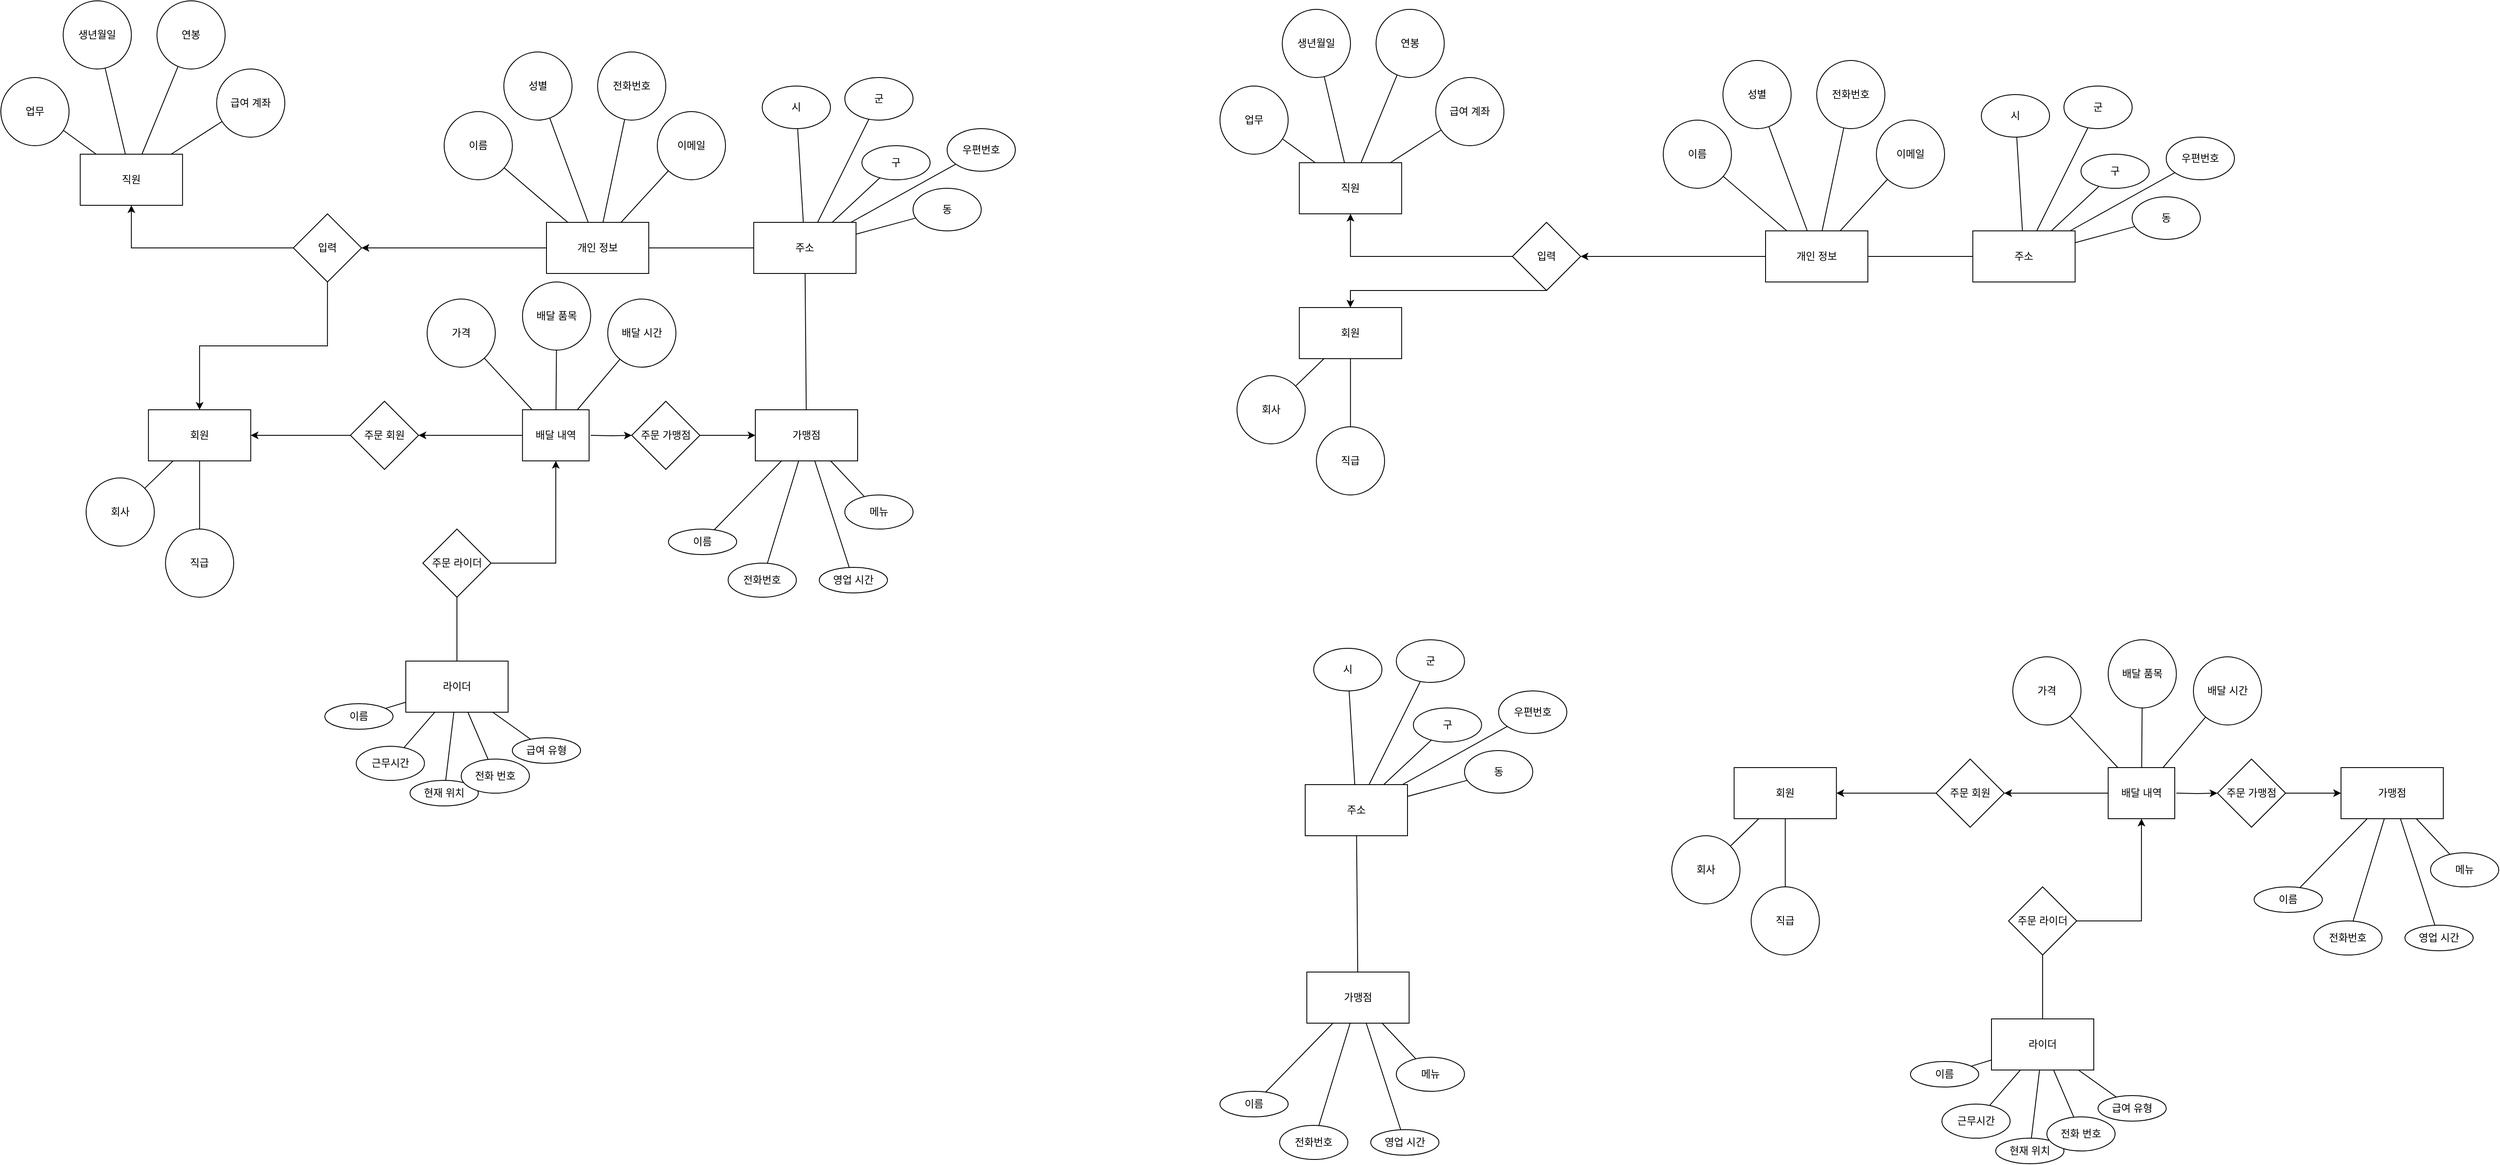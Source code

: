 <mxfile version="22.0.6" type="github">
  <diagram id="R2lEEEUBdFMjLlhIrx00" name="Page-1">
    <mxGraphModel dx="3371" dy="1489" grid="1" gridSize="10" guides="1" tooltips="1" connect="1" arrows="1" fold="1" page="0" pageScale="1" pageWidth="850" pageHeight="1100" math="0" shadow="0" extFonts="Permanent Marker^https://fonts.googleapis.com/css?family=Permanent+Marker">
      <root>
        <mxCell id="0" />
        <mxCell id="1" parent="0" />
        <mxCell id="9QXfI7t6Q8YMWa2osV04-4" value="" style="rounded=0;orthogonalLoop=1;jettySize=auto;html=1;endArrow=none;endFill=0;" parent="1" source="9QXfI7t6Q8YMWa2osV04-1" edge="1">
          <mxGeometry relative="1" as="geometry">
            <mxPoint x="-530.0" y="209.622" as="targetPoint" />
          </mxGeometry>
        </mxCell>
        <mxCell id="9QXfI7t6Q8YMWa2osV04-8" value="" style="rounded=0;orthogonalLoop=1;jettySize=auto;html=1;endArrow=none;endFill=0;" parent="1" source="9QXfI7t6Q8YMWa2osV04-1" target="9QXfI7t6Q8YMWa2osV04-5" edge="1">
          <mxGeometry relative="1" as="geometry" />
        </mxCell>
        <mxCell id="9QXfI7t6Q8YMWa2osV04-10" value="" style="rounded=0;orthogonalLoop=1;jettySize=auto;html=1;endArrow=none;endFill=0;" parent="1" source="9QXfI7t6Q8YMWa2osV04-1" target="9QXfI7t6Q8YMWa2osV04-9" edge="1">
          <mxGeometry relative="1" as="geometry" />
        </mxCell>
        <mxCell id="9QXfI7t6Q8YMWa2osV04-12" value="" style="rounded=0;orthogonalLoop=1;jettySize=auto;html=1;endArrow=none;endFill=0;" parent="1" source="9QXfI7t6Q8YMWa2osV04-1" target="9QXfI7t6Q8YMWa2osV04-11" edge="1">
          <mxGeometry relative="1" as="geometry" />
        </mxCell>
        <mxCell id="9QXfI7t6Q8YMWa2osV04-1" value="직원" style="rounded=0;whiteSpace=wrap;html=1;" parent="1" vertex="1">
          <mxGeometry x="-506.88" y="240" width="120" height="60" as="geometry" />
        </mxCell>
        <mxCell id="9QXfI7t6Q8YMWa2osV04-3" value="업무" style="ellipse;whiteSpace=wrap;html=1;rounded=0;" parent="1" vertex="1">
          <mxGeometry x="-600" y="150" width="80" height="80" as="geometry" />
        </mxCell>
        <mxCell id="9QXfI7t6Q8YMWa2osV04-5" value="생년월일" style="ellipse;whiteSpace=wrap;html=1;rounded=0;" parent="1" vertex="1">
          <mxGeometry x="-526.88" y="60" width="80" height="80" as="geometry" />
        </mxCell>
        <mxCell id="9QXfI7t6Q8YMWa2osV04-9" value="연봉" style="ellipse;whiteSpace=wrap;html=1;rounded=0;" parent="1" vertex="1">
          <mxGeometry x="-416.88" y="60" width="80" height="80" as="geometry" />
        </mxCell>
        <mxCell id="9QXfI7t6Q8YMWa2osV04-11" value="급여 계좌" style="ellipse;whiteSpace=wrap;html=1;rounded=0;" parent="1" vertex="1">
          <mxGeometry x="-346.88" y="140" width="80" height="80" as="geometry" />
        </mxCell>
        <mxCell id="9QXfI7t6Q8YMWa2osV04-15" value="" style="rounded=0;orthogonalLoop=1;jettySize=auto;html=1;endArrow=none;endFill=0;" parent="1" source="9QXfI7t6Q8YMWa2osV04-13" target="9QXfI7t6Q8YMWa2osV04-14" edge="1">
          <mxGeometry relative="1" as="geometry" />
        </mxCell>
        <mxCell id="9QXfI7t6Q8YMWa2osV04-17" value="" style="rounded=0;orthogonalLoop=1;jettySize=auto;html=1;endArrow=none;endFill=0;" parent="1" source="9QXfI7t6Q8YMWa2osV04-13" target="9QXfI7t6Q8YMWa2osV04-16" edge="1">
          <mxGeometry relative="1" as="geometry" />
        </mxCell>
        <mxCell id="9QXfI7t6Q8YMWa2osV04-19" value="" style="rounded=0;orthogonalLoop=1;jettySize=auto;html=1;endArrow=none;endFill=0;" parent="1" source="9QXfI7t6Q8YMWa2osV04-13" target="9QXfI7t6Q8YMWa2osV04-18" edge="1">
          <mxGeometry relative="1" as="geometry" />
        </mxCell>
        <mxCell id="9QXfI7t6Q8YMWa2osV04-21" value="" style="rounded=0;orthogonalLoop=1;jettySize=auto;html=1;endArrow=none;endFill=0;" parent="1" source="9QXfI7t6Q8YMWa2osV04-13" target="9QXfI7t6Q8YMWa2osV04-20" edge="1">
          <mxGeometry relative="1" as="geometry" />
        </mxCell>
        <mxCell id="9QXfI7t6Q8YMWa2osV04-42" style="rounded=0;orthogonalLoop=1;jettySize=auto;html=1;exitX=0;exitY=0.5;exitDx=0;exitDy=0;" parent="1" source="9QXfI7t6Q8YMWa2osV04-13" target="9QXfI7t6Q8YMWa2osV04-36" edge="1">
          <mxGeometry relative="1" as="geometry" />
        </mxCell>
        <mxCell id="9QXfI7t6Q8YMWa2osV04-13" value="개인 정보" style="rounded=0;whiteSpace=wrap;html=1;" parent="1" vertex="1">
          <mxGeometry x="40" y="320" width="120" height="60" as="geometry" />
        </mxCell>
        <mxCell id="9QXfI7t6Q8YMWa2osV04-14" value="이름" style="ellipse;whiteSpace=wrap;html=1;rounded=0;" parent="1" vertex="1">
          <mxGeometry x="-80" y="190" width="80" height="80" as="geometry" />
        </mxCell>
        <mxCell id="9QXfI7t6Q8YMWa2osV04-16" value="성별" style="ellipse;whiteSpace=wrap;html=1;rounded=0;" parent="1" vertex="1">
          <mxGeometry x="-10" y="120" width="80" height="80" as="geometry" />
        </mxCell>
        <mxCell id="9QXfI7t6Q8YMWa2osV04-18" value="전화번호" style="ellipse;whiteSpace=wrap;html=1;rounded=0;" parent="1" vertex="1">
          <mxGeometry x="100" y="120" width="80" height="80" as="geometry" />
        </mxCell>
        <mxCell id="9QXfI7t6Q8YMWa2osV04-20" value="이메일" style="ellipse;whiteSpace=wrap;html=1;rounded=0;" parent="1" vertex="1">
          <mxGeometry x="170" y="190" width="80" height="80" as="geometry" />
        </mxCell>
        <mxCell id="9QXfI7t6Q8YMWa2osV04-25" value="" style="rounded=0;orthogonalLoop=1;jettySize=auto;html=1;endArrow=none;endFill=0;" parent="1" source="9QXfI7t6Q8YMWa2osV04-22" target="9QXfI7t6Q8YMWa2osV04-24" edge="1">
          <mxGeometry relative="1" as="geometry" />
        </mxCell>
        <mxCell id="9QXfI7t6Q8YMWa2osV04-28" value="" style="rounded=0;orthogonalLoop=1;jettySize=auto;html=1;endArrow=none;endFill=0;" parent="1" source="9QXfI7t6Q8YMWa2osV04-22" target="9QXfI7t6Q8YMWa2osV04-27" edge="1">
          <mxGeometry relative="1" as="geometry" />
        </mxCell>
        <mxCell id="9QXfI7t6Q8YMWa2osV04-30" value="" style="rounded=0;orthogonalLoop=1;jettySize=auto;html=1;endArrow=none;endFill=0;" parent="1" source="9QXfI7t6Q8YMWa2osV04-22" target="9QXfI7t6Q8YMWa2osV04-29" edge="1">
          <mxGeometry relative="1" as="geometry" />
        </mxCell>
        <mxCell id="9QXfI7t6Q8YMWa2osV04-33" value="" style="rounded=0;orthogonalLoop=1;jettySize=auto;html=1;endArrow=none;endFill=0;" parent="1" source="9QXfI7t6Q8YMWa2osV04-22" target="9QXfI7t6Q8YMWa2osV04-32" edge="1">
          <mxGeometry relative="1" as="geometry" />
        </mxCell>
        <mxCell id="9QXfI7t6Q8YMWa2osV04-35" value="" style="rounded=0;orthogonalLoop=1;jettySize=auto;html=1;endArrow=none;endFill=0;" parent="1" source="9QXfI7t6Q8YMWa2osV04-22" target="9QXfI7t6Q8YMWa2osV04-34" edge="1">
          <mxGeometry relative="1" as="geometry" />
        </mxCell>
        <mxCell id="9QXfI7t6Q8YMWa2osV04-40" style="rounded=0;orthogonalLoop=1;jettySize=auto;html=1;exitX=0;exitY=0.5;exitDx=0;exitDy=0;entryX=1;entryY=0.5;entryDx=0;entryDy=0;strokeColor=none;" parent="1" source="9QXfI7t6Q8YMWa2osV04-22" target="9QXfI7t6Q8YMWa2osV04-13" edge="1">
          <mxGeometry relative="1" as="geometry" />
        </mxCell>
        <mxCell id="9QXfI7t6Q8YMWa2osV04-41" style="edgeStyle=orthogonalEdgeStyle;rounded=0;orthogonalLoop=1;jettySize=auto;html=1;exitX=0;exitY=0.5;exitDx=0;exitDy=0;entryX=1;entryY=0.5;entryDx=0;entryDy=0;endArrow=none;endFill=0;" parent="1" source="9QXfI7t6Q8YMWa2osV04-22" target="9QXfI7t6Q8YMWa2osV04-13" edge="1">
          <mxGeometry relative="1" as="geometry" />
        </mxCell>
        <mxCell id="9QXfI7t6Q8YMWa2osV04-22" value="주소" style="rounded=0;whiteSpace=wrap;html=1;" parent="1" vertex="1">
          <mxGeometry x="283.12" y="320" width="120" height="60" as="geometry" />
        </mxCell>
        <mxCell id="9QXfI7t6Q8YMWa2osV04-24" value="시" style="ellipse;whiteSpace=wrap;html=1;rounded=0;" parent="1" vertex="1">
          <mxGeometry x="293.12" y="160" width="80" height="50" as="geometry" />
        </mxCell>
        <mxCell id="9QXfI7t6Q8YMWa2osV04-27" value="군" style="ellipse;whiteSpace=wrap;html=1;rounded=0;" parent="1" vertex="1">
          <mxGeometry x="390" y="150" width="80" height="50" as="geometry" />
        </mxCell>
        <mxCell id="9QXfI7t6Q8YMWa2osV04-29" value="구" style="ellipse;whiteSpace=wrap;html=1;rounded=0;" parent="1" vertex="1">
          <mxGeometry x="410" y="230" width="80" height="40" as="geometry" />
        </mxCell>
        <mxCell id="9QXfI7t6Q8YMWa2osV04-32" value="동" style="ellipse;whiteSpace=wrap;html=1;rounded=0;" parent="1" vertex="1">
          <mxGeometry x="470" y="280" width="80" height="50" as="geometry" />
        </mxCell>
        <mxCell id="9QXfI7t6Q8YMWa2osV04-34" value="우편번호" style="ellipse;whiteSpace=wrap;html=1;rounded=0;" parent="1" vertex="1">
          <mxGeometry x="510" y="210" width="80" height="50" as="geometry" />
        </mxCell>
        <mxCell id="9QXfI7t6Q8YMWa2osV04-53" style="edgeStyle=orthogonalEdgeStyle;rounded=0;orthogonalLoop=1;jettySize=auto;html=1;exitX=0.5;exitY=1;exitDx=0;exitDy=0;" parent="1" source="9QXfI7t6Q8YMWa2osV04-36" target="9QXfI7t6Q8YMWa2osV04-48" edge="1">
          <mxGeometry relative="1" as="geometry" />
        </mxCell>
        <mxCell id="9QXfI7t6Q8YMWa2osV04-120" style="edgeStyle=orthogonalEdgeStyle;rounded=0;orthogonalLoop=1;jettySize=auto;html=1;entryX=0.5;entryY=1;entryDx=0;entryDy=0;" parent="1" source="9QXfI7t6Q8YMWa2osV04-36" target="9QXfI7t6Q8YMWa2osV04-1" edge="1">
          <mxGeometry relative="1" as="geometry">
            <Array as="points">
              <mxPoint x="-447" y="350" />
            </Array>
          </mxGeometry>
        </mxCell>
        <mxCell id="9QXfI7t6Q8YMWa2osV04-36" value="입력" style="rhombus;whiteSpace=wrap;html=1;rounded=0;" parent="1" vertex="1">
          <mxGeometry x="-256.88" y="310" width="80" height="80" as="geometry" />
        </mxCell>
        <mxCell id="9QXfI7t6Q8YMWa2osV04-44" value="" style="rounded=0;orthogonalLoop=1;jettySize=auto;html=1;endArrow=none;endFill=0;" parent="1" source="9QXfI7t6Q8YMWa2osV04-48" target="9QXfI7t6Q8YMWa2osV04-49" edge="1">
          <mxGeometry relative="1" as="geometry">
            <mxPoint x="-450.0" y="479.622" as="targetPoint" />
          </mxGeometry>
        </mxCell>
        <mxCell id="9QXfI7t6Q8YMWa2osV04-45" value="" style="rounded=0;orthogonalLoop=1;jettySize=auto;html=1;endArrow=none;endFill=0;" parent="1" source="9QXfI7t6Q8YMWa2osV04-48" target="9QXfI7t6Q8YMWa2osV04-50" edge="1">
          <mxGeometry relative="1" as="geometry" />
        </mxCell>
        <mxCell id="9QXfI7t6Q8YMWa2osV04-48" value="회원" style="rounded=0;whiteSpace=wrap;html=1;" parent="1" vertex="1">
          <mxGeometry x="-426.88" y="540" width="120" height="60" as="geometry" />
        </mxCell>
        <mxCell id="9QXfI7t6Q8YMWa2osV04-49" value="회사" style="ellipse;whiteSpace=wrap;html=1;rounded=0;" parent="1" vertex="1">
          <mxGeometry x="-500" y="620" width="80" height="80" as="geometry" />
        </mxCell>
        <mxCell id="9QXfI7t6Q8YMWa2osV04-50" value="직급" style="ellipse;whiteSpace=wrap;html=1;rounded=0;" parent="1" vertex="1">
          <mxGeometry x="-406.88" y="680" width="80" height="80" as="geometry" />
        </mxCell>
        <mxCell id="9QXfI7t6Q8YMWa2osV04-58" value="" style="rounded=0;orthogonalLoop=1;jettySize=auto;html=1;endArrow=none;endFill=0;" parent="1" source="9QXfI7t6Q8YMWa2osV04-60" target="9QXfI7t6Q8YMWa2osV04-61" edge="1">
          <mxGeometry relative="1" as="geometry">
            <mxPoint x="-136.56" y="734.622" as="targetPoint" />
          </mxGeometry>
        </mxCell>
        <mxCell id="9QXfI7t6Q8YMWa2osV04-59" value="" style="rounded=0;orthogonalLoop=1;jettySize=auto;html=1;endArrow=none;endFill=0;" parent="1" source="9QXfI7t6Q8YMWa2osV04-60" target="9QXfI7t6Q8YMWa2osV04-62" edge="1">
          <mxGeometry relative="1" as="geometry" />
        </mxCell>
        <mxCell id="9QXfI7t6Q8YMWa2osV04-69" value="" style="rounded=0;orthogonalLoop=1;jettySize=auto;html=1;endArrow=none;endFill=0;" parent="1" source="9QXfI7t6Q8YMWa2osV04-60" target="9QXfI7t6Q8YMWa2osV04-68" edge="1">
          <mxGeometry relative="1" as="geometry" />
        </mxCell>
        <mxCell id="9QXfI7t6Q8YMWa2osV04-71" value="" style="rounded=0;orthogonalLoop=1;jettySize=auto;html=1;endArrow=none;endFill=0;" parent="1" source="9QXfI7t6Q8YMWa2osV04-60" target="9QXfI7t6Q8YMWa2osV04-70" edge="1">
          <mxGeometry relative="1" as="geometry" />
        </mxCell>
        <mxCell id="9QXfI7t6Q8YMWa2osV04-74" value="" style="rounded=0;orthogonalLoop=1;jettySize=auto;html=1;endArrow=none;endFill=0;" parent="1" source="9QXfI7t6Q8YMWa2osV04-60" target="9QXfI7t6Q8YMWa2osV04-73" edge="1">
          <mxGeometry relative="1" as="geometry" />
        </mxCell>
        <mxCell id="9QXfI7t6Q8YMWa2osV04-123" style="edgeStyle=orthogonalEdgeStyle;rounded=0;orthogonalLoop=1;jettySize=auto;html=1;entryX=0.5;entryY=1;entryDx=0;entryDy=0;endArrow=none;endFill=0;" parent="1" source="9QXfI7t6Q8YMWa2osV04-60" target="9QXfI7t6Q8YMWa2osV04-114" edge="1">
          <mxGeometry relative="1" as="geometry" />
        </mxCell>
        <mxCell id="9QXfI7t6Q8YMWa2osV04-60" value="라이더" style="rounded=0;whiteSpace=wrap;html=1;" parent="1" vertex="1">
          <mxGeometry x="-125" y="835" width="120" height="60" as="geometry" />
        </mxCell>
        <mxCell id="9QXfI7t6Q8YMWa2osV04-61" value="이름" style="ellipse;whiteSpace=wrap;html=1;rounded=0;" parent="1" vertex="1">
          <mxGeometry x="-220" y="885" width="80" height="30" as="geometry" />
        </mxCell>
        <mxCell id="9QXfI7t6Q8YMWa2osV04-62" value="근무시간" style="ellipse;whiteSpace=wrap;html=1;rounded=0;" parent="1" vertex="1">
          <mxGeometry x="-183.12" y="935" width="80" height="40" as="geometry" />
        </mxCell>
        <mxCell id="9QXfI7t6Q8YMWa2osV04-68" value="현재 위치" style="ellipse;whiteSpace=wrap;html=1;rounded=0;" parent="1" vertex="1">
          <mxGeometry x="-120" y="975" width="80" height="30" as="geometry" />
        </mxCell>
        <mxCell id="9QXfI7t6Q8YMWa2osV04-70" value="전화 번호" style="ellipse;whiteSpace=wrap;html=1;rounded=0;" parent="1" vertex="1">
          <mxGeometry x="-60" y="950" width="80" height="40" as="geometry" />
        </mxCell>
        <mxCell id="9QXfI7t6Q8YMWa2osV04-73" value="급여 유형" style="ellipse;whiteSpace=wrap;html=1;rounded=0;" parent="1" vertex="1">
          <mxGeometry y="925" width="80" height="30" as="geometry" />
        </mxCell>
        <mxCell id="9QXfI7t6Q8YMWa2osV04-133" style="edgeStyle=orthogonalEdgeStyle;rounded=0;orthogonalLoop=1;jettySize=auto;html=1;entryX=0;entryY=0.5;entryDx=0;entryDy=0;" parent="1" target="9QXfI7t6Q8YMWa2osV04-126" edge="1">
          <mxGeometry relative="1" as="geometry">
            <mxPoint x="91.88" y="570" as="sourcePoint" />
          </mxGeometry>
        </mxCell>
        <mxCell id="9QXfI7t6Q8YMWa2osV04-79" value="" style="rounded=0;orthogonalLoop=1;jettySize=auto;html=1;endArrow=none;endFill=0;" parent="1" source="9QXfI7t6Q8YMWa2osV04-84" target="9QXfI7t6Q8YMWa2osV04-85" edge="1">
          <mxGeometry relative="1" as="geometry">
            <mxPoint x="256.56" y="479.622" as="targetPoint" />
          </mxGeometry>
        </mxCell>
        <mxCell id="9QXfI7t6Q8YMWa2osV04-80" value="" style="rounded=0;orthogonalLoop=1;jettySize=auto;html=1;endArrow=none;endFill=0;" parent="1" source="9QXfI7t6Q8YMWa2osV04-84" target="9QXfI7t6Q8YMWa2osV04-86" edge="1">
          <mxGeometry relative="1" as="geometry" />
        </mxCell>
        <mxCell id="9QXfI7t6Q8YMWa2osV04-81" value="" style="rounded=0;orthogonalLoop=1;jettySize=auto;html=1;endArrow=none;endFill=0;" parent="1" source="9QXfI7t6Q8YMWa2osV04-84" target="9QXfI7t6Q8YMWa2osV04-87" edge="1">
          <mxGeometry relative="1" as="geometry" />
        </mxCell>
        <mxCell id="9QXfI7t6Q8YMWa2osV04-82" value="" style="rounded=0;orthogonalLoop=1;jettySize=auto;html=1;endArrow=none;endFill=0;" parent="1" source="9QXfI7t6Q8YMWa2osV04-84" target="9QXfI7t6Q8YMWa2osV04-88" edge="1">
          <mxGeometry relative="1" as="geometry" />
        </mxCell>
        <mxCell id="9QXfI7t6Q8YMWa2osV04-92" style="rounded=0;orthogonalLoop=1;jettySize=auto;html=1;endArrow=none;endFill=0;" parent="1" source="9QXfI7t6Q8YMWa2osV04-84" target="9QXfI7t6Q8YMWa2osV04-22" edge="1">
          <mxGeometry relative="1" as="geometry" />
        </mxCell>
        <mxCell id="9QXfI7t6Q8YMWa2osV04-84" value="가맹점" style="rounded=0;whiteSpace=wrap;html=1;" parent="1" vertex="1">
          <mxGeometry x="285" y="540" width="120" height="60" as="geometry" />
        </mxCell>
        <mxCell id="9QXfI7t6Q8YMWa2osV04-85" value="이름" style="ellipse;whiteSpace=wrap;html=1;rounded=0;" parent="1" vertex="1">
          <mxGeometry x="183.12" y="680" width="80" height="30" as="geometry" />
        </mxCell>
        <mxCell id="9QXfI7t6Q8YMWa2osV04-86" value="전화번호" style="ellipse;whiteSpace=wrap;html=1;rounded=0;" parent="1" vertex="1">
          <mxGeometry x="253.12" y="720" width="80" height="40" as="geometry" />
        </mxCell>
        <mxCell id="9QXfI7t6Q8YMWa2osV04-87" value="영업 시간" style="ellipse;whiteSpace=wrap;html=1;rounded=0;" parent="1" vertex="1">
          <mxGeometry x="360" y="725" width="80" height="30" as="geometry" />
        </mxCell>
        <mxCell id="9QXfI7t6Q8YMWa2osV04-88" value="메뉴" style="ellipse;whiteSpace=wrap;html=1;rounded=0;" parent="1" vertex="1">
          <mxGeometry x="390" y="640" width="80" height="40" as="geometry" />
        </mxCell>
        <mxCell id="9QXfI7t6Q8YMWa2osV04-99" value="가격" style="ellipse;whiteSpace=wrap;html=1;rounded=0;" parent="1" vertex="1">
          <mxGeometry x="-100" y="410" width="80" height="80" as="geometry" />
        </mxCell>
        <mxCell id="9QXfI7t6Q8YMWa2osV04-102" value="배달 품목" style="ellipse;whiteSpace=wrap;html=1;rounded=0;" parent="1" vertex="1">
          <mxGeometry x="11.88" y="390" width="80" height="80" as="geometry" />
        </mxCell>
        <mxCell id="9QXfI7t6Q8YMWa2osV04-104" value="배달 시간" style="ellipse;whiteSpace=wrap;html=1;rounded=0;" parent="1" vertex="1">
          <mxGeometry x="111.88" y="410" width="80" height="80" as="geometry" />
        </mxCell>
        <mxCell id="9QXfI7t6Q8YMWa2osV04-137" style="edgeStyle=orthogonalEdgeStyle;rounded=0;orthogonalLoop=1;jettySize=auto;html=1;entryX=0.5;entryY=1;entryDx=0;entryDy=0;" parent="1" source="9QXfI7t6Q8YMWa2osV04-114" target="9QXfI7t6Q8YMWa2osV04-135" edge="1">
          <mxGeometry relative="1" as="geometry" />
        </mxCell>
        <mxCell id="9QXfI7t6Q8YMWa2osV04-114" value="주문 라이더" style="rhombus;whiteSpace=wrap;html=1;rounded=0;" parent="1" vertex="1">
          <mxGeometry x="-105" y="680" width="80" height="80" as="geometry" />
        </mxCell>
        <mxCell id="9QXfI7t6Q8YMWa2osV04-134" style="edgeStyle=orthogonalEdgeStyle;rounded=0;orthogonalLoop=1;jettySize=auto;html=1;" parent="1" source="9QXfI7t6Q8YMWa2osV04-126" target="9QXfI7t6Q8YMWa2osV04-84" edge="1">
          <mxGeometry relative="1" as="geometry" />
        </mxCell>
        <mxCell id="9QXfI7t6Q8YMWa2osV04-126" value="주문 가맹점" style="rhombus;whiteSpace=wrap;html=1;rounded=0;" parent="1" vertex="1">
          <mxGeometry x="140" y="530" width="80" height="80" as="geometry" />
        </mxCell>
        <mxCell id="4HgNDF0jEz5Vo_mztQcL-87" style="edgeStyle=orthogonalEdgeStyle;rounded=0;orthogonalLoop=1;jettySize=auto;html=1;exitX=0;exitY=0.5;exitDx=0;exitDy=0;" edge="1" parent="1" source="9QXfI7t6Q8YMWa2osV04-129" target="9QXfI7t6Q8YMWa2osV04-48">
          <mxGeometry relative="1" as="geometry" />
        </mxCell>
        <mxCell id="9QXfI7t6Q8YMWa2osV04-129" value="주문 회원" style="rhombus;whiteSpace=wrap;html=1;rounded=0;" parent="1" vertex="1">
          <mxGeometry x="-190" y="530" width="80" height="80" as="geometry" />
        </mxCell>
        <mxCell id="9QXfI7t6Q8YMWa2osV04-139" style="rounded=0;orthogonalLoop=1;jettySize=auto;html=1;endArrow=none;endFill=0;" parent="1" source="9QXfI7t6Q8YMWa2osV04-135" target="9QXfI7t6Q8YMWa2osV04-102" edge="1">
          <mxGeometry relative="1" as="geometry" />
        </mxCell>
        <mxCell id="9QXfI7t6Q8YMWa2osV04-140" style="rounded=0;orthogonalLoop=1;jettySize=auto;html=1;endArrow=none;endFill=0;" parent="1" source="9QXfI7t6Q8YMWa2osV04-135" target="9QXfI7t6Q8YMWa2osV04-104" edge="1">
          <mxGeometry relative="1" as="geometry" />
        </mxCell>
        <mxCell id="4HgNDF0jEz5Vo_mztQcL-85" style="edgeStyle=orthogonalEdgeStyle;rounded=0;orthogonalLoop=1;jettySize=auto;html=1;entryX=1;entryY=0.5;entryDx=0;entryDy=0;" edge="1" parent="1" source="9QXfI7t6Q8YMWa2osV04-135" target="9QXfI7t6Q8YMWa2osV04-129">
          <mxGeometry relative="1" as="geometry" />
        </mxCell>
        <mxCell id="9QXfI7t6Q8YMWa2osV04-135" value="배달 내역" style="whiteSpace=wrap;html=1;" parent="1" vertex="1">
          <mxGeometry x="11.88" y="540" width="78.12" height="60" as="geometry" />
        </mxCell>
        <mxCell id="9QXfI7t6Q8YMWa2osV04-138" style="rounded=0;orthogonalLoop=1;jettySize=auto;html=1;endArrow=none;endFill=0;" parent="1" source="9QXfI7t6Q8YMWa2osV04-135" target="9QXfI7t6Q8YMWa2osV04-99" edge="1">
          <mxGeometry relative="1" as="geometry" />
        </mxCell>
        <mxCell id="4HgNDF0jEz5Vo_mztQcL-110" value="" style="rounded=0;orthogonalLoop=1;jettySize=auto;html=1;endArrow=none;endFill=0;" edge="1" parent="1" source="4HgNDF0jEz5Vo_mztQcL-114">
          <mxGeometry relative="1" as="geometry">
            <mxPoint x="900.0" y="219.622" as="targetPoint" />
          </mxGeometry>
        </mxCell>
        <mxCell id="4HgNDF0jEz5Vo_mztQcL-111" value="" style="rounded=0;orthogonalLoop=1;jettySize=auto;html=1;endArrow=none;endFill=0;" edge="1" parent="1" source="4HgNDF0jEz5Vo_mztQcL-114" target="4HgNDF0jEz5Vo_mztQcL-116">
          <mxGeometry relative="1" as="geometry" />
        </mxCell>
        <mxCell id="4HgNDF0jEz5Vo_mztQcL-112" value="" style="rounded=0;orthogonalLoop=1;jettySize=auto;html=1;endArrow=none;endFill=0;" edge="1" parent="1" source="4HgNDF0jEz5Vo_mztQcL-114" target="4HgNDF0jEz5Vo_mztQcL-117">
          <mxGeometry relative="1" as="geometry" />
        </mxCell>
        <mxCell id="4HgNDF0jEz5Vo_mztQcL-113" value="" style="rounded=0;orthogonalLoop=1;jettySize=auto;html=1;endArrow=none;endFill=0;" edge="1" parent="1" source="4HgNDF0jEz5Vo_mztQcL-114" target="4HgNDF0jEz5Vo_mztQcL-118">
          <mxGeometry relative="1" as="geometry" />
        </mxCell>
        <mxCell id="4HgNDF0jEz5Vo_mztQcL-114" value="직원" style="rounded=0;whiteSpace=wrap;html=1;" vertex="1" parent="1">
          <mxGeometry x="923.12" y="250" width="120" height="60" as="geometry" />
        </mxCell>
        <mxCell id="4HgNDF0jEz5Vo_mztQcL-115" value="업무" style="ellipse;whiteSpace=wrap;html=1;rounded=0;" vertex="1" parent="1">
          <mxGeometry x="830" y="160" width="80" height="80" as="geometry" />
        </mxCell>
        <mxCell id="4HgNDF0jEz5Vo_mztQcL-116" value="생년월일" style="ellipse;whiteSpace=wrap;html=1;rounded=0;" vertex="1" parent="1">
          <mxGeometry x="903.12" y="70" width="80" height="80" as="geometry" />
        </mxCell>
        <mxCell id="4HgNDF0jEz5Vo_mztQcL-117" value="연봉" style="ellipse;whiteSpace=wrap;html=1;rounded=0;" vertex="1" parent="1">
          <mxGeometry x="1013.12" y="70" width="80" height="80" as="geometry" />
        </mxCell>
        <mxCell id="4HgNDF0jEz5Vo_mztQcL-118" value="급여 계좌" style="ellipse;whiteSpace=wrap;html=1;rounded=0;" vertex="1" parent="1">
          <mxGeometry x="1083.12" y="150" width="80" height="80" as="geometry" />
        </mxCell>
        <mxCell id="4HgNDF0jEz5Vo_mztQcL-119" value="" style="rounded=0;orthogonalLoop=1;jettySize=auto;html=1;endArrow=none;endFill=0;" edge="1" parent="1" source="4HgNDF0jEz5Vo_mztQcL-124" target="4HgNDF0jEz5Vo_mztQcL-125">
          <mxGeometry relative="1" as="geometry" />
        </mxCell>
        <mxCell id="4HgNDF0jEz5Vo_mztQcL-120" value="" style="rounded=0;orthogonalLoop=1;jettySize=auto;html=1;endArrow=none;endFill=0;" edge="1" parent="1" source="4HgNDF0jEz5Vo_mztQcL-124" target="4HgNDF0jEz5Vo_mztQcL-126">
          <mxGeometry relative="1" as="geometry" />
        </mxCell>
        <mxCell id="4HgNDF0jEz5Vo_mztQcL-121" value="" style="rounded=0;orthogonalLoop=1;jettySize=auto;html=1;endArrow=none;endFill=0;" edge="1" parent="1" source="4HgNDF0jEz5Vo_mztQcL-124" target="4HgNDF0jEz5Vo_mztQcL-127">
          <mxGeometry relative="1" as="geometry" />
        </mxCell>
        <mxCell id="4HgNDF0jEz5Vo_mztQcL-122" value="" style="rounded=0;orthogonalLoop=1;jettySize=auto;html=1;endArrow=none;endFill=0;" edge="1" parent="1" source="4HgNDF0jEz5Vo_mztQcL-124" target="4HgNDF0jEz5Vo_mztQcL-128">
          <mxGeometry relative="1" as="geometry" />
        </mxCell>
        <mxCell id="4HgNDF0jEz5Vo_mztQcL-123" style="rounded=0;orthogonalLoop=1;jettySize=auto;html=1;exitX=0;exitY=0.5;exitDx=0;exitDy=0;" edge="1" parent="1" source="4HgNDF0jEz5Vo_mztQcL-124" target="4HgNDF0jEz5Vo_mztQcL-144">
          <mxGeometry relative="1" as="geometry" />
        </mxCell>
        <mxCell id="4HgNDF0jEz5Vo_mztQcL-124" value="개인 정보" style="rounded=0;whiteSpace=wrap;html=1;" vertex="1" parent="1">
          <mxGeometry x="1470" y="330" width="120" height="60" as="geometry" />
        </mxCell>
        <mxCell id="4HgNDF0jEz5Vo_mztQcL-125" value="이름" style="ellipse;whiteSpace=wrap;html=1;rounded=0;" vertex="1" parent="1">
          <mxGeometry x="1350" y="200" width="80" height="80" as="geometry" />
        </mxCell>
        <mxCell id="4HgNDF0jEz5Vo_mztQcL-126" value="성별" style="ellipse;whiteSpace=wrap;html=1;rounded=0;" vertex="1" parent="1">
          <mxGeometry x="1420" y="130" width="80" height="80" as="geometry" />
        </mxCell>
        <mxCell id="4HgNDF0jEz5Vo_mztQcL-127" value="전화번호" style="ellipse;whiteSpace=wrap;html=1;rounded=0;" vertex="1" parent="1">
          <mxGeometry x="1530" y="130" width="80" height="80" as="geometry" />
        </mxCell>
        <mxCell id="4HgNDF0jEz5Vo_mztQcL-128" value="이메일" style="ellipse;whiteSpace=wrap;html=1;rounded=0;" vertex="1" parent="1">
          <mxGeometry x="1600" y="200" width="80" height="80" as="geometry" />
        </mxCell>
        <mxCell id="4HgNDF0jEz5Vo_mztQcL-129" value="" style="rounded=0;orthogonalLoop=1;jettySize=auto;html=1;endArrow=none;endFill=0;" edge="1" parent="1" source="4HgNDF0jEz5Vo_mztQcL-136" target="4HgNDF0jEz5Vo_mztQcL-137">
          <mxGeometry relative="1" as="geometry" />
        </mxCell>
        <mxCell id="4HgNDF0jEz5Vo_mztQcL-130" value="" style="rounded=0;orthogonalLoop=1;jettySize=auto;html=1;endArrow=none;endFill=0;" edge="1" parent="1" source="4HgNDF0jEz5Vo_mztQcL-136" target="4HgNDF0jEz5Vo_mztQcL-138">
          <mxGeometry relative="1" as="geometry" />
        </mxCell>
        <mxCell id="4HgNDF0jEz5Vo_mztQcL-131" value="" style="rounded=0;orthogonalLoop=1;jettySize=auto;html=1;endArrow=none;endFill=0;" edge="1" parent="1" source="4HgNDF0jEz5Vo_mztQcL-136" target="4HgNDF0jEz5Vo_mztQcL-139">
          <mxGeometry relative="1" as="geometry" />
        </mxCell>
        <mxCell id="4HgNDF0jEz5Vo_mztQcL-132" value="" style="rounded=0;orthogonalLoop=1;jettySize=auto;html=1;endArrow=none;endFill=0;" edge="1" parent="1" source="4HgNDF0jEz5Vo_mztQcL-136" target="4HgNDF0jEz5Vo_mztQcL-140">
          <mxGeometry relative="1" as="geometry" />
        </mxCell>
        <mxCell id="4HgNDF0jEz5Vo_mztQcL-133" value="" style="rounded=0;orthogonalLoop=1;jettySize=auto;html=1;endArrow=none;endFill=0;" edge="1" parent="1" source="4HgNDF0jEz5Vo_mztQcL-136" target="4HgNDF0jEz5Vo_mztQcL-141">
          <mxGeometry relative="1" as="geometry" />
        </mxCell>
        <mxCell id="4HgNDF0jEz5Vo_mztQcL-134" style="rounded=0;orthogonalLoop=1;jettySize=auto;html=1;exitX=0;exitY=0.5;exitDx=0;exitDy=0;entryX=1;entryY=0.5;entryDx=0;entryDy=0;strokeColor=none;" edge="1" parent="1" source="4HgNDF0jEz5Vo_mztQcL-136" target="4HgNDF0jEz5Vo_mztQcL-124">
          <mxGeometry relative="1" as="geometry" />
        </mxCell>
        <mxCell id="4HgNDF0jEz5Vo_mztQcL-135" style="edgeStyle=orthogonalEdgeStyle;rounded=0;orthogonalLoop=1;jettySize=auto;html=1;exitX=0;exitY=0.5;exitDx=0;exitDy=0;entryX=1;entryY=0.5;entryDx=0;entryDy=0;endArrow=none;endFill=0;" edge="1" parent="1" source="4HgNDF0jEz5Vo_mztQcL-136" target="4HgNDF0jEz5Vo_mztQcL-124">
          <mxGeometry relative="1" as="geometry" />
        </mxCell>
        <mxCell id="4HgNDF0jEz5Vo_mztQcL-136" value="주소" style="rounded=0;whiteSpace=wrap;html=1;" vertex="1" parent="1">
          <mxGeometry x="1713.12" y="330" width="120" height="60" as="geometry" />
        </mxCell>
        <mxCell id="4HgNDF0jEz5Vo_mztQcL-137" value="시" style="ellipse;whiteSpace=wrap;html=1;rounded=0;" vertex="1" parent="1">
          <mxGeometry x="1723.12" y="170" width="80" height="50" as="geometry" />
        </mxCell>
        <mxCell id="4HgNDF0jEz5Vo_mztQcL-138" value="군" style="ellipse;whiteSpace=wrap;html=1;rounded=0;" vertex="1" parent="1">
          <mxGeometry x="1820" y="160" width="80" height="50" as="geometry" />
        </mxCell>
        <mxCell id="4HgNDF0jEz5Vo_mztQcL-139" value="구" style="ellipse;whiteSpace=wrap;html=1;rounded=0;" vertex="1" parent="1">
          <mxGeometry x="1840" y="240" width="80" height="40" as="geometry" />
        </mxCell>
        <mxCell id="4HgNDF0jEz5Vo_mztQcL-140" value="동" style="ellipse;whiteSpace=wrap;html=1;rounded=0;" vertex="1" parent="1">
          <mxGeometry x="1900" y="290" width="80" height="50" as="geometry" />
        </mxCell>
        <mxCell id="4HgNDF0jEz5Vo_mztQcL-141" value="우편번호" style="ellipse;whiteSpace=wrap;html=1;rounded=0;" vertex="1" parent="1">
          <mxGeometry x="1940" y="220" width="80" height="50" as="geometry" />
        </mxCell>
        <mxCell id="4HgNDF0jEz5Vo_mztQcL-142" style="edgeStyle=orthogonalEdgeStyle;rounded=0;orthogonalLoop=1;jettySize=auto;html=1;exitX=0.5;exitY=1;exitDx=0;exitDy=0;" edge="1" parent="1" source="4HgNDF0jEz5Vo_mztQcL-144" target="4HgNDF0jEz5Vo_mztQcL-147">
          <mxGeometry relative="1" as="geometry">
            <Array as="points">
              <mxPoint x="983" y="400" />
            </Array>
          </mxGeometry>
        </mxCell>
        <mxCell id="4HgNDF0jEz5Vo_mztQcL-143" style="edgeStyle=orthogonalEdgeStyle;rounded=0;orthogonalLoop=1;jettySize=auto;html=1;entryX=0.5;entryY=1;entryDx=0;entryDy=0;" edge="1" parent="1" source="4HgNDF0jEz5Vo_mztQcL-144" target="4HgNDF0jEz5Vo_mztQcL-114">
          <mxGeometry relative="1" as="geometry">
            <Array as="points">
              <mxPoint x="983" y="360" />
            </Array>
          </mxGeometry>
        </mxCell>
        <mxCell id="4HgNDF0jEz5Vo_mztQcL-144" value="입력" style="rhombus;whiteSpace=wrap;html=1;rounded=0;" vertex="1" parent="1">
          <mxGeometry x="1173.12" y="320" width="80" height="80" as="geometry" />
        </mxCell>
        <mxCell id="4HgNDF0jEz5Vo_mztQcL-145" value="" style="rounded=0;orthogonalLoop=1;jettySize=auto;html=1;endArrow=none;endFill=0;" edge="1" parent="1" source="4HgNDF0jEz5Vo_mztQcL-147" target="4HgNDF0jEz5Vo_mztQcL-148">
          <mxGeometry relative="1" as="geometry">
            <mxPoint x="900.0" y="359.622" as="targetPoint" />
          </mxGeometry>
        </mxCell>
        <mxCell id="4HgNDF0jEz5Vo_mztQcL-146" value="" style="rounded=0;orthogonalLoop=1;jettySize=auto;html=1;endArrow=none;endFill=0;" edge="1" parent="1" source="4HgNDF0jEz5Vo_mztQcL-147" target="4HgNDF0jEz5Vo_mztQcL-149">
          <mxGeometry relative="1" as="geometry" />
        </mxCell>
        <mxCell id="4HgNDF0jEz5Vo_mztQcL-147" value="회원" style="rounded=0;whiteSpace=wrap;html=1;" vertex="1" parent="1">
          <mxGeometry x="923.12" y="420" width="120" height="60" as="geometry" />
        </mxCell>
        <mxCell id="4HgNDF0jEz5Vo_mztQcL-148" value="회사" style="ellipse;whiteSpace=wrap;html=1;rounded=0;" vertex="1" parent="1">
          <mxGeometry x="850" y="500" width="80" height="80" as="geometry" />
        </mxCell>
        <mxCell id="4HgNDF0jEz5Vo_mztQcL-149" value="직급" style="ellipse;whiteSpace=wrap;html=1;rounded=0;" vertex="1" parent="1">
          <mxGeometry x="943.12" y="560" width="80" height="80" as="geometry" />
        </mxCell>
        <mxCell id="4HgNDF0jEz5Vo_mztQcL-150" value="" style="rounded=0;orthogonalLoop=1;jettySize=auto;html=1;endArrow=none;endFill=0;" edge="1" parent="1" source="4HgNDF0jEz5Vo_mztQcL-155" target="4HgNDF0jEz5Vo_mztQcL-156">
          <mxGeometry relative="1" as="geometry" />
        </mxCell>
        <mxCell id="4HgNDF0jEz5Vo_mztQcL-151" value="" style="rounded=0;orthogonalLoop=1;jettySize=auto;html=1;endArrow=none;endFill=0;" edge="1" parent="1" source="4HgNDF0jEz5Vo_mztQcL-155" target="4HgNDF0jEz5Vo_mztQcL-157">
          <mxGeometry relative="1" as="geometry" />
        </mxCell>
        <mxCell id="4HgNDF0jEz5Vo_mztQcL-152" value="" style="rounded=0;orthogonalLoop=1;jettySize=auto;html=1;endArrow=none;endFill=0;" edge="1" parent="1" source="4HgNDF0jEz5Vo_mztQcL-155" target="4HgNDF0jEz5Vo_mztQcL-158">
          <mxGeometry relative="1" as="geometry" />
        </mxCell>
        <mxCell id="4HgNDF0jEz5Vo_mztQcL-153" value="" style="rounded=0;orthogonalLoop=1;jettySize=auto;html=1;endArrow=none;endFill=0;" edge="1" parent="1" source="4HgNDF0jEz5Vo_mztQcL-155" target="4HgNDF0jEz5Vo_mztQcL-159">
          <mxGeometry relative="1" as="geometry" />
        </mxCell>
        <mxCell id="4HgNDF0jEz5Vo_mztQcL-154" value="" style="rounded=0;orthogonalLoop=1;jettySize=auto;html=1;endArrow=none;endFill=0;" edge="1" parent="1" source="4HgNDF0jEz5Vo_mztQcL-155" target="4HgNDF0jEz5Vo_mztQcL-160">
          <mxGeometry relative="1" as="geometry" />
        </mxCell>
        <mxCell id="4HgNDF0jEz5Vo_mztQcL-155" value="주소" style="rounded=0;whiteSpace=wrap;html=1;" vertex="1" parent="1">
          <mxGeometry x="930" y="980" width="120" height="60" as="geometry" />
        </mxCell>
        <mxCell id="4HgNDF0jEz5Vo_mztQcL-156" value="시" style="ellipse;whiteSpace=wrap;html=1;rounded=0;" vertex="1" parent="1">
          <mxGeometry x="940" y="820" width="80" height="50" as="geometry" />
        </mxCell>
        <mxCell id="4HgNDF0jEz5Vo_mztQcL-157" value="군" style="ellipse;whiteSpace=wrap;html=1;rounded=0;" vertex="1" parent="1">
          <mxGeometry x="1036.88" y="810" width="80" height="50" as="geometry" />
        </mxCell>
        <mxCell id="4HgNDF0jEz5Vo_mztQcL-158" value="구" style="ellipse;whiteSpace=wrap;html=1;rounded=0;" vertex="1" parent="1">
          <mxGeometry x="1056.88" y="890" width="80" height="40" as="geometry" />
        </mxCell>
        <mxCell id="4HgNDF0jEz5Vo_mztQcL-159" value="동" style="ellipse;whiteSpace=wrap;html=1;rounded=0;" vertex="1" parent="1">
          <mxGeometry x="1116.88" y="940" width="80" height="50" as="geometry" />
        </mxCell>
        <mxCell id="4HgNDF0jEz5Vo_mztQcL-160" value="우편번호" style="ellipse;whiteSpace=wrap;html=1;rounded=0;" vertex="1" parent="1">
          <mxGeometry x="1156.88" y="870" width="80" height="50" as="geometry" />
        </mxCell>
        <mxCell id="4HgNDF0jEz5Vo_mztQcL-161" value="" style="rounded=0;orthogonalLoop=1;jettySize=auto;html=1;endArrow=none;endFill=0;" edge="1" parent="1" source="4HgNDF0jEz5Vo_mztQcL-166" target="4HgNDF0jEz5Vo_mztQcL-167">
          <mxGeometry relative="1" as="geometry">
            <mxPoint x="903.44" y="1139.622" as="targetPoint" />
          </mxGeometry>
        </mxCell>
        <mxCell id="4HgNDF0jEz5Vo_mztQcL-162" value="" style="rounded=0;orthogonalLoop=1;jettySize=auto;html=1;endArrow=none;endFill=0;" edge="1" parent="1" source="4HgNDF0jEz5Vo_mztQcL-166" target="4HgNDF0jEz5Vo_mztQcL-168">
          <mxGeometry relative="1" as="geometry" />
        </mxCell>
        <mxCell id="4HgNDF0jEz5Vo_mztQcL-163" value="" style="rounded=0;orthogonalLoop=1;jettySize=auto;html=1;endArrow=none;endFill=0;" edge="1" parent="1" source="4HgNDF0jEz5Vo_mztQcL-166" target="4HgNDF0jEz5Vo_mztQcL-169">
          <mxGeometry relative="1" as="geometry" />
        </mxCell>
        <mxCell id="4HgNDF0jEz5Vo_mztQcL-164" value="" style="rounded=0;orthogonalLoop=1;jettySize=auto;html=1;endArrow=none;endFill=0;" edge="1" parent="1" source="4HgNDF0jEz5Vo_mztQcL-166" target="4HgNDF0jEz5Vo_mztQcL-170">
          <mxGeometry relative="1" as="geometry" />
        </mxCell>
        <mxCell id="4HgNDF0jEz5Vo_mztQcL-165" style="rounded=0;orthogonalLoop=1;jettySize=auto;html=1;endArrow=none;endFill=0;" edge="1" parent="1" source="4HgNDF0jEz5Vo_mztQcL-166" target="4HgNDF0jEz5Vo_mztQcL-155">
          <mxGeometry relative="1" as="geometry" />
        </mxCell>
        <mxCell id="4HgNDF0jEz5Vo_mztQcL-166" value="가맹점" style="rounded=0;whiteSpace=wrap;html=1;" vertex="1" parent="1">
          <mxGeometry x="931.88" y="1200" width="120" height="60" as="geometry" />
        </mxCell>
        <mxCell id="4HgNDF0jEz5Vo_mztQcL-167" value="이름" style="ellipse;whiteSpace=wrap;html=1;rounded=0;" vertex="1" parent="1">
          <mxGeometry x="830" y="1340" width="80" height="30" as="geometry" />
        </mxCell>
        <mxCell id="4HgNDF0jEz5Vo_mztQcL-168" value="전화번호" style="ellipse;whiteSpace=wrap;html=1;rounded=0;" vertex="1" parent="1">
          <mxGeometry x="900" y="1380" width="80" height="40" as="geometry" />
        </mxCell>
        <mxCell id="4HgNDF0jEz5Vo_mztQcL-169" value="영업 시간" style="ellipse;whiteSpace=wrap;html=1;rounded=0;" vertex="1" parent="1">
          <mxGeometry x="1006.88" y="1385" width="80" height="30" as="geometry" />
        </mxCell>
        <mxCell id="4HgNDF0jEz5Vo_mztQcL-170" value="메뉴" style="ellipse;whiteSpace=wrap;html=1;rounded=0;" vertex="1" parent="1">
          <mxGeometry x="1036.88" y="1300" width="80" height="40" as="geometry" />
        </mxCell>
        <mxCell id="4HgNDF0jEz5Vo_mztQcL-207" value="" style="rounded=0;orthogonalLoop=1;jettySize=auto;html=1;endArrow=none;endFill=0;" edge="1" parent="1" source="4HgNDF0jEz5Vo_mztQcL-209" target="4HgNDF0jEz5Vo_mztQcL-210">
          <mxGeometry relative="1" as="geometry">
            <mxPoint x="1410.0" y="899.622" as="targetPoint" />
          </mxGeometry>
        </mxCell>
        <mxCell id="4HgNDF0jEz5Vo_mztQcL-208" value="" style="rounded=0;orthogonalLoop=1;jettySize=auto;html=1;endArrow=none;endFill=0;" edge="1" parent="1" source="4HgNDF0jEz5Vo_mztQcL-209" target="4HgNDF0jEz5Vo_mztQcL-211">
          <mxGeometry relative="1" as="geometry" />
        </mxCell>
        <mxCell id="4HgNDF0jEz5Vo_mztQcL-209" value="회원" style="rounded=0;whiteSpace=wrap;html=1;" vertex="1" parent="1">
          <mxGeometry x="1433.12" y="960" width="120" height="60" as="geometry" />
        </mxCell>
        <mxCell id="4HgNDF0jEz5Vo_mztQcL-210" value="회사" style="ellipse;whiteSpace=wrap;html=1;rounded=0;" vertex="1" parent="1">
          <mxGeometry x="1360" y="1040" width="80" height="80" as="geometry" />
        </mxCell>
        <mxCell id="4HgNDF0jEz5Vo_mztQcL-211" value="직급" style="ellipse;whiteSpace=wrap;html=1;rounded=0;" vertex="1" parent="1">
          <mxGeometry x="1453.12" y="1100" width="80" height="80" as="geometry" />
        </mxCell>
        <mxCell id="4HgNDF0jEz5Vo_mztQcL-212" value="" style="rounded=0;orthogonalLoop=1;jettySize=auto;html=1;endArrow=none;endFill=0;" edge="1" parent="1" source="4HgNDF0jEz5Vo_mztQcL-218" target="4HgNDF0jEz5Vo_mztQcL-219">
          <mxGeometry relative="1" as="geometry">
            <mxPoint x="1723.44" y="1154.622" as="targetPoint" />
          </mxGeometry>
        </mxCell>
        <mxCell id="4HgNDF0jEz5Vo_mztQcL-213" value="" style="rounded=0;orthogonalLoop=1;jettySize=auto;html=1;endArrow=none;endFill=0;" edge="1" parent="1" source="4HgNDF0jEz5Vo_mztQcL-218" target="4HgNDF0jEz5Vo_mztQcL-220">
          <mxGeometry relative="1" as="geometry" />
        </mxCell>
        <mxCell id="4HgNDF0jEz5Vo_mztQcL-214" value="" style="rounded=0;orthogonalLoop=1;jettySize=auto;html=1;endArrow=none;endFill=0;" edge="1" parent="1" source="4HgNDF0jEz5Vo_mztQcL-218" target="4HgNDF0jEz5Vo_mztQcL-221">
          <mxGeometry relative="1" as="geometry" />
        </mxCell>
        <mxCell id="4HgNDF0jEz5Vo_mztQcL-215" value="" style="rounded=0;orthogonalLoop=1;jettySize=auto;html=1;endArrow=none;endFill=0;" edge="1" parent="1" source="4HgNDF0jEz5Vo_mztQcL-218" target="4HgNDF0jEz5Vo_mztQcL-222">
          <mxGeometry relative="1" as="geometry" />
        </mxCell>
        <mxCell id="4HgNDF0jEz5Vo_mztQcL-216" value="" style="rounded=0;orthogonalLoop=1;jettySize=auto;html=1;endArrow=none;endFill=0;" edge="1" parent="1" source="4HgNDF0jEz5Vo_mztQcL-218" target="4HgNDF0jEz5Vo_mztQcL-223">
          <mxGeometry relative="1" as="geometry" />
        </mxCell>
        <mxCell id="4HgNDF0jEz5Vo_mztQcL-217" style="edgeStyle=orthogonalEdgeStyle;rounded=0;orthogonalLoop=1;jettySize=auto;html=1;entryX=0.5;entryY=1;entryDx=0;entryDy=0;endArrow=none;endFill=0;" edge="1" parent="1" source="4HgNDF0jEz5Vo_mztQcL-218" target="4HgNDF0jEz5Vo_mztQcL-238">
          <mxGeometry relative="1" as="geometry" />
        </mxCell>
        <mxCell id="4HgNDF0jEz5Vo_mztQcL-218" value="라이더" style="rounded=0;whiteSpace=wrap;html=1;" vertex="1" parent="1">
          <mxGeometry x="1735" y="1255" width="120" height="60" as="geometry" />
        </mxCell>
        <mxCell id="4HgNDF0jEz5Vo_mztQcL-219" value="이름" style="ellipse;whiteSpace=wrap;html=1;rounded=0;" vertex="1" parent="1">
          <mxGeometry x="1640" y="1305" width="80" height="30" as="geometry" />
        </mxCell>
        <mxCell id="4HgNDF0jEz5Vo_mztQcL-220" value="근무시간" style="ellipse;whiteSpace=wrap;html=1;rounded=0;" vertex="1" parent="1">
          <mxGeometry x="1676.88" y="1355" width="80" height="40" as="geometry" />
        </mxCell>
        <mxCell id="4HgNDF0jEz5Vo_mztQcL-221" value="현재 위치" style="ellipse;whiteSpace=wrap;html=1;rounded=0;" vertex="1" parent="1">
          <mxGeometry x="1740" y="1395" width="80" height="30" as="geometry" />
        </mxCell>
        <mxCell id="4HgNDF0jEz5Vo_mztQcL-222" value="전화 번호" style="ellipse;whiteSpace=wrap;html=1;rounded=0;" vertex="1" parent="1">
          <mxGeometry x="1800" y="1370" width="80" height="40" as="geometry" />
        </mxCell>
        <mxCell id="4HgNDF0jEz5Vo_mztQcL-223" value="급여 유형" style="ellipse;whiteSpace=wrap;html=1;rounded=0;" vertex="1" parent="1">
          <mxGeometry x="1860" y="1345" width="80" height="30" as="geometry" />
        </mxCell>
        <mxCell id="4HgNDF0jEz5Vo_mztQcL-224" style="edgeStyle=orthogonalEdgeStyle;rounded=0;orthogonalLoop=1;jettySize=auto;html=1;entryX=0;entryY=0.5;entryDx=0;entryDy=0;" edge="1" parent="1" target="4HgNDF0jEz5Vo_mztQcL-240">
          <mxGeometry relative="1" as="geometry">
            <mxPoint x="1951.88" y="990" as="sourcePoint" />
          </mxGeometry>
        </mxCell>
        <mxCell id="4HgNDF0jEz5Vo_mztQcL-225" value="" style="rounded=0;orthogonalLoop=1;jettySize=auto;html=1;endArrow=none;endFill=0;" edge="1" parent="1" source="4HgNDF0jEz5Vo_mztQcL-229" target="4HgNDF0jEz5Vo_mztQcL-230">
          <mxGeometry relative="1" as="geometry">
            <mxPoint x="2116.56" y="899.622" as="targetPoint" />
          </mxGeometry>
        </mxCell>
        <mxCell id="4HgNDF0jEz5Vo_mztQcL-226" value="" style="rounded=0;orthogonalLoop=1;jettySize=auto;html=1;endArrow=none;endFill=0;" edge="1" parent="1" source="4HgNDF0jEz5Vo_mztQcL-229" target="4HgNDF0jEz5Vo_mztQcL-231">
          <mxGeometry relative="1" as="geometry" />
        </mxCell>
        <mxCell id="4HgNDF0jEz5Vo_mztQcL-227" value="" style="rounded=0;orthogonalLoop=1;jettySize=auto;html=1;endArrow=none;endFill=0;" edge="1" parent="1" source="4HgNDF0jEz5Vo_mztQcL-229" target="4HgNDF0jEz5Vo_mztQcL-232">
          <mxGeometry relative="1" as="geometry" />
        </mxCell>
        <mxCell id="4HgNDF0jEz5Vo_mztQcL-228" value="" style="rounded=0;orthogonalLoop=1;jettySize=auto;html=1;endArrow=none;endFill=0;" edge="1" parent="1" source="4HgNDF0jEz5Vo_mztQcL-229" target="4HgNDF0jEz5Vo_mztQcL-233">
          <mxGeometry relative="1" as="geometry" />
        </mxCell>
        <mxCell id="4HgNDF0jEz5Vo_mztQcL-229" value="가맹점" style="rounded=0;whiteSpace=wrap;html=1;" vertex="1" parent="1">
          <mxGeometry x="2145" y="960" width="120" height="60" as="geometry" />
        </mxCell>
        <mxCell id="4HgNDF0jEz5Vo_mztQcL-230" value="이름" style="ellipse;whiteSpace=wrap;html=1;rounded=0;" vertex="1" parent="1">
          <mxGeometry x="2043.12" y="1100" width="80" height="30" as="geometry" />
        </mxCell>
        <mxCell id="4HgNDF0jEz5Vo_mztQcL-231" value="전화번호" style="ellipse;whiteSpace=wrap;html=1;rounded=0;" vertex="1" parent="1">
          <mxGeometry x="2113.12" y="1140" width="80" height="40" as="geometry" />
        </mxCell>
        <mxCell id="4HgNDF0jEz5Vo_mztQcL-232" value="영업 시간" style="ellipse;whiteSpace=wrap;html=1;rounded=0;" vertex="1" parent="1">
          <mxGeometry x="2220" y="1145" width="80" height="30" as="geometry" />
        </mxCell>
        <mxCell id="4HgNDF0jEz5Vo_mztQcL-233" value="메뉴" style="ellipse;whiteSpace=wrap;html=1;rounded=0;" vertex="1" parent="1">
          <mxGeometry x="2250" y="1060" width="80" height="40" as="geometry" />
        </mxCell>
        <mxCell id="4HgNDF0jEz5Vo_mztQcL-234" value="가격" style="ellipse;whiteSpace=wrap;html=1;rounded=0;" vertex="1" parent="1">
          <mxGeometry x="1760" y="830" width="80" height="80" as="geometry" />
        </mxCell>
        <mxCell id="4HgNDF0jEz5Vo_mztQcL-235" value="배달 품목" style="ellipse;whiteSpace=wrap;html=1;rounded=0;" vertex="1" parent="1">
          <mxGeometry x="1871.88" y="810" width="80" height="80" as="geometry" />
        </mxCell>
        <mxCell id="4HgNDF0jEz5Vo_mztQcL-236" value="배달 시간" style="ellipse;whiteSpace=wrap;html=1;rounded=0;" vertex="1" parent="1">
          <mxGeometry x="1971.88" y="830" width="80" height="80" as="geometry" />
        </mxCell>
        <mxCell id="4HgNDF0jEz5Vo_mztQcL-237" style="edgeStyle=orthogonalEdgeStyle;rounded=0;orthogonalLoop=1;jettySize=auto;html=1;entryX=0.5;entryY=1;entryDx=0;entryDy=0;" edge="1" parent="1" source="4HgNDF0jEz5Vo_mztQcL-238" target="4HgNDF0jEz5Vo_mztQcL-246">
          <mxGeometry relative="1" as="geometry" />
        </mxCell>
        <mxCell id="4HgNDF0jEz5Vo_mztQcL-238" value="주문 라이더" style="rhombus;whiteSpace=wrap;html=1;rounded=0;" vertex="1" parent="1">
          <mxGeometry x="1755" y="1100" width="80" height="80" as="geometry" />
        </mxCell>
        <mxCell id="4HgNDF0jEz5Vo_mztQcL-239" style="edgeStyle=orthogonalEdgeStyle;rounded=0;orthogonalLoop=1;jettySize=auto;html=1;" edge="1" parent="1" source="4HgNDF0jEz5Vo_mztQcL-240" target="4HgNDF0jEz5Vo_mztQcL-229">
          <mxGeometry relative="1" as="geometry" />
        </mxCell>
        <mxCell id="4HgNDF0jEz5Vo_mztQcL-240" value="주문 가맹점" style="rhombus;whiteSpace=wrap;html=1;rounded=0;" vertex="1" parent="1">
          <mxGeometry x="2000" y="950" width="80" height="80" as="geometry" />
        </mxCell>
        <mxCell id="4HgNDF0jEz5Vo_mztQcL-241" style="edgeStyle=orthogonalEdgeStyle;rounded=0;orthogonalLoop=1;jettySize=auto;html=1;exitX=0;exitY=0.5;exitDx=0;exitDy=0;" edge="1" parent="1" source="4HgNDF0jEz5Vo_mztQcL-242" target="4HgNDF0jEz5Vo_mztQcL-209">
          <mxGeometry relative="1" as="geometry" />
        </mxCell>
        <mxCell id="4HgNDF0jEz5Vo_mztQcL-242" value="주문 회원" style="rhombus;whiteSpace=wrap;html=1;rounded=0;" vertex="1" parent="1">
          <mxGeometry x="1670" y="950" width="80" height="80" as="geometry" />
        </mxCell>
        <mxCell id="4HgNDF0jEz5Vo_mztQcL-243" style="rounded=0;orthogonalLoop=1;jettySize=auto;html=1;endArrow=none;endFill=0;" edge="1" parent="1" source="4HgNDF0jEz5Vo_mztQcL-246" target="4HgNDF0jEz5Vo_mztQcL-235">
          <mxGeometry relative="1" as="geometry" />
        </mxCell>
        <mxCell id="4HgNDF0jEz5Vo_mztQcL-244" style="rounded=0;orthogonalLoop=1;jettySize=auto;html=1;endArrow=none;endFill=0;" edge="1" parent="1" source="4HgNDF0jEz5Vo_mztQcL-246" target="4HgNDF0jEz5Vo_mztQcL-236">
          <mxGeometry relative="1" as="geometry" />
        </mxCell>
        <mxCell id="4HgNDF0jEz5Vo_mztQcL-245" style="edgeStyle=orthogonalEdgeStyle;rounded=0;orthogonalLoop=1;jettySize=auto;html=1;entryX=1;entryY=0.5;entryDx=0;entryDy=0;" edge="1" parent="1" source="4HgNDF0jEz5Vo_mztQcL-246" target="4HgNDF0jEz5Vo_mztQcL-242">
          <mxGeometry relative="1" as="geometry" />
        </mxCell>
        <mxCell id="4HgNDF0jEz5Vo_mztQcL-246" value="배달 내역" style="whiteSpace=wrap;html=1;" vertex="1" parent="1">
          <mxGeometry x="1871.88" y="960" width="78.12" height="60" as="geometry" />
        </mxCell>
        <mxCell id="4HgNDF0jEz5Vo_mztQcL-247" style="rounded=0;orthogonalLoop=1;jettySize=auto;html=1;endArrow=none;endFill=0;" edge="1" parent="1" source="4HgNDF0jEz5Vo_mztQcL-246" target="4HgNDF0jEz5Vo_mztQcL-234">
          <mxGeometry relative="1" as="geometry" />
        </mxCell>
      </root>
    </mxGraphModel>
  </diagram>
</mxfile>
